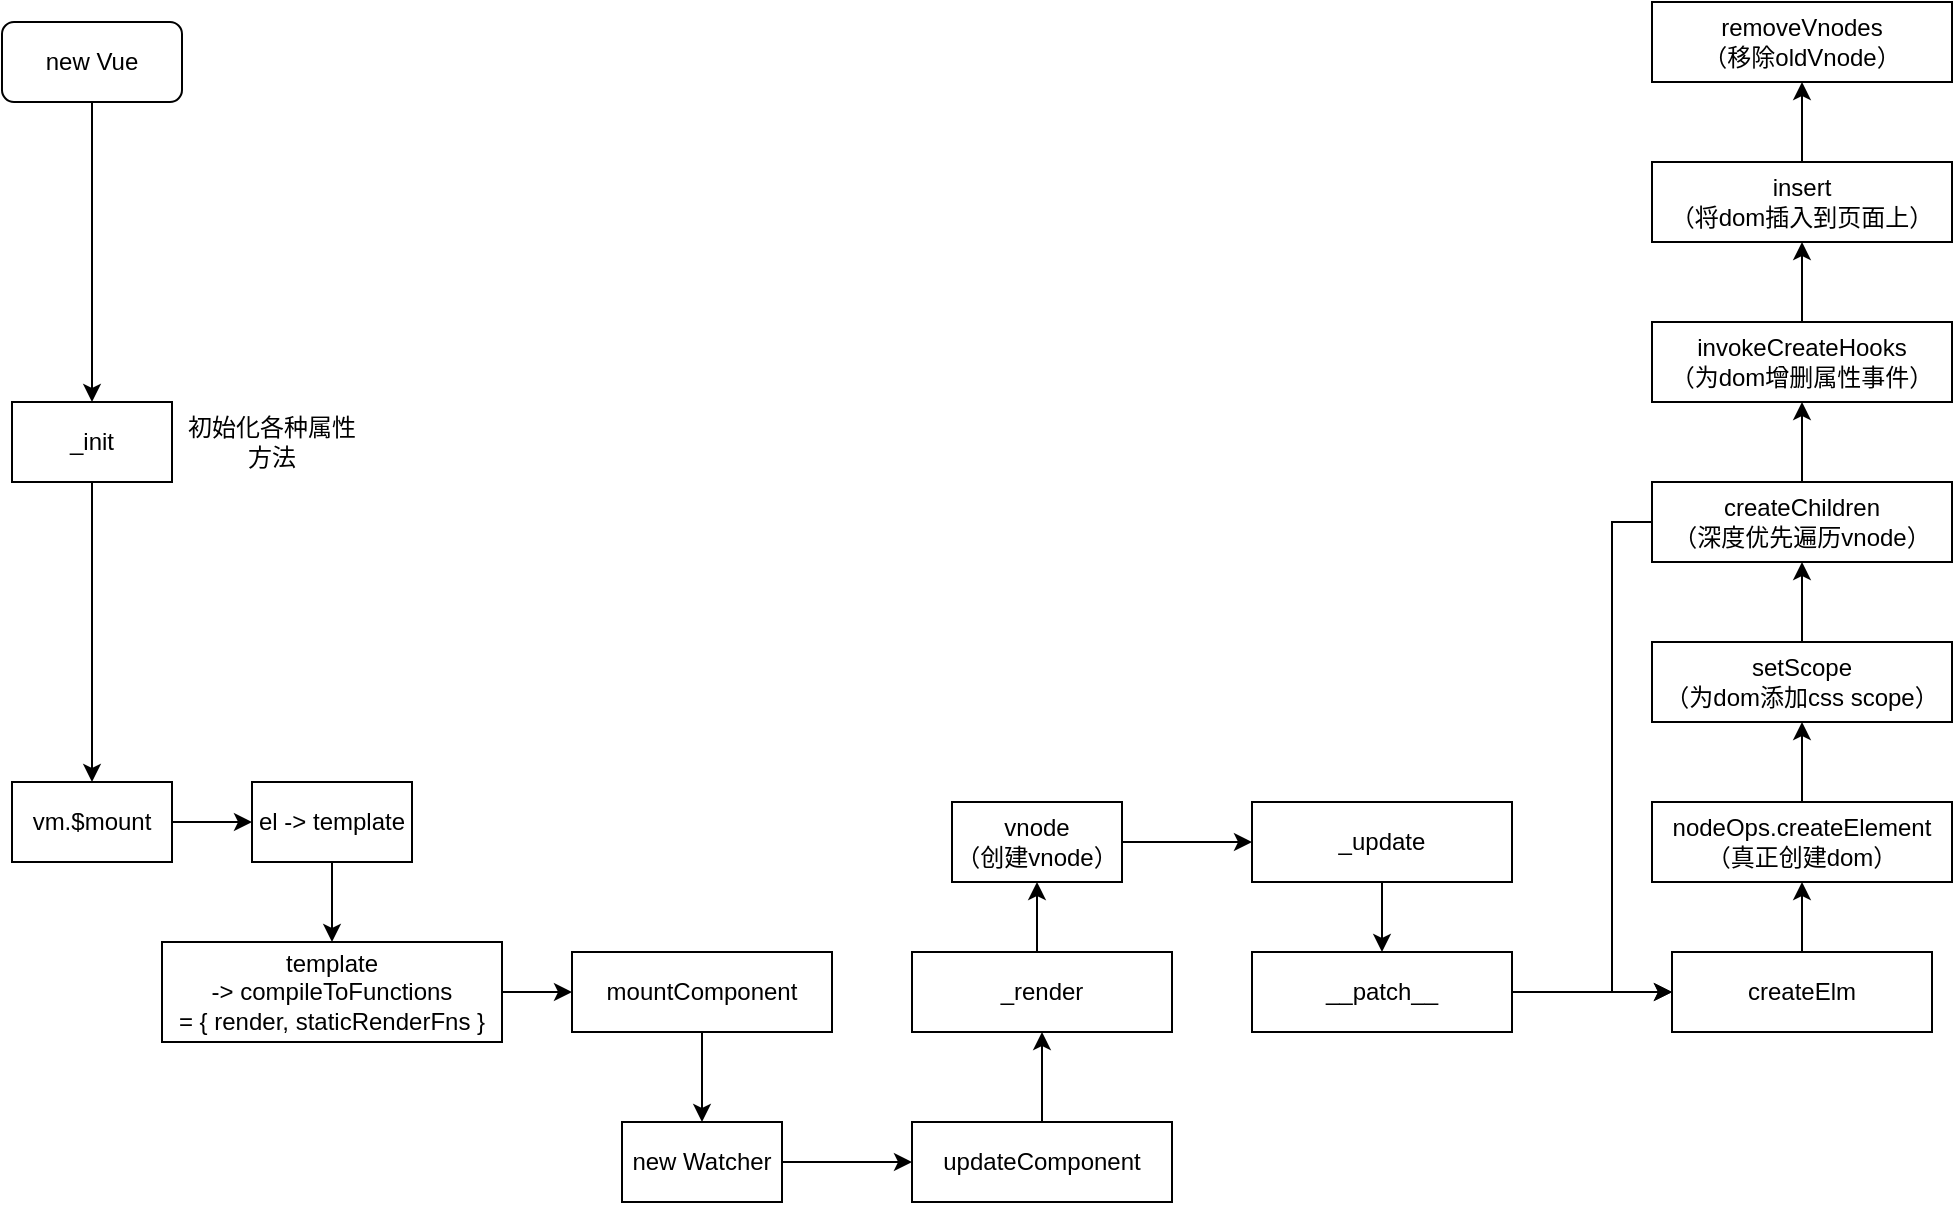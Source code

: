 <mxfile version="13.4.1" type="onedrive"><diagram id="X9hq3zjGwGbkv4s9o7Xa" name="第 1 页"><mxGraphModel dx="1426" dy="914" grid="1" gridSize="10" guides="1" tooltips="1" connect="1" arrows="1" fold="1" page="1" pageScale="1" pageWidth="827" pageHeight="1169" math="0" shadow="0"><root><mxCell id="0"/><mxCell id="1" parent="0"/><mxCell id="Pi9QgIuPsIHjgM3DhhmY-3" style="edgeStyle=orthogonalEdgeStyle;rounded=0;orthogonalLoop=1;jettySize=auto;html=1;exitX=0.5;exitY=1;exitDx=0;exitDy=0;entryX=0.5;entryY=0;entryDx=0;entryDy=0;" parent="1" source="Pi9QgIuPsIHjgM3DhhmY-1" target="Pi9QgIuPsIHjgM3DhhmY-2" edge="1"><mxGeometry relative="1" as="geometry"/></mxCell><mxCell id="Pi9QgIuPsIHjgM3DhhmY-1" value="new Vue" style="rounded=1;whiteSpace=wrap;html=1;" parent="1" vertex="1"><mxGeometry x="355" y="10" width="90" height="40" as="geometry"/></mxCell><mxCell id="Pi9QgIuPsIHjgM3DhhmY-7" style="edgeStyle=orthogonalEdgeStyle;rounded=0;orthogonalLoop=1;jettySize=auto;html=1;exitX=0.5;exitY=1;exitDx=0;exitDy=0;entryX=0.5;entryY=0;entryDx=0;entryDy=0;fontSize=10;" parent="1" source="Pi9QgIuPsIHjgM3DhhmY-2" target="Pi9QgIuPsIHjgM3DhhmY-5" edge="1"><mxGeometry relative="1" as="geometry"/></mxCell><mxCell id="Pi9QgIuPsIHjgM3DhhmY-2" value="_init" style="rounded=0;whiteSpace=wrap;html=1;" parent="1" vertex="1"><mxGeometry x="360" y="200" width="80" height="40" as="geometry"/></mxCell><mxCell id="Pi9QgIuPsIHjgM3DhhmY-4" value="&lt;font style=&quot;font-size: 12px&quot;&gt;初始化各种属性方法&lt;/font&gt;" style="text;html=1;strokeColor=none;fillColor=none;align=center;verticalAlign=middle;whiteSpace=wrap;rounded=0;fontSize=10;" parent="1" vertex="1"><mxGeometry x="445" y="210" width="90" height="20" as="geometry"/></mxCell><mxCell id="Pi9QgIuPsIHjgM3DhhmY-10" value="" style="edgeStyle=orthogonalEdgeStyle;rounded=0;orthogonalLoop=1;jettySize=auto;html=1;fontSize=10;" parent="1" source="Pi9QgIuPsIHjgM3DhhmY-5" target="Pi9QgIuPsIHjgM3DhhmY-6" edge="1"><mxGeometry relative="1" as="geometry"/></mxCell><mxCell id="Pi9QgIuPsIHjgM3DhhmY-5" value="vm.$mount" style="rounded=0;whiteSpace=wrap;html=1;" parent="1" vertex="1"><mxGeometry x="360" y="390" width="80" height="40" as="geometry"/></mxCell><mxCell id="Pi9QgIuPsIHjgM3DhhmY-11" value="" style="edgeStyle=orthogonalEdgeStyle;rounded=0;orthogonalLoop=1;jettySize=auto;html=1;fontSize=10;" parent="1" source="Pi9QgIuPsIHjgM3DhhmY-6" target="Pi9QgIuPsIHjgM3DhhmY-8" edge="1"><mxGeometry relative="1" as="geometry"/></mxCell><mxCell id="Pi9QgIuPsIHjgM3DhhmY-6" value="el -&amp;gt; template" style="rounded=0;whiteSpace=wrap;html=1;" parent="1" vertex="1"><mxGeometry x="480" y="390" width="80" height="40" as="geometry"/></mxCell><mxCell id="Pi9QgIuPsIHjgM3DhhmY-12" value="" style="edgeStyle=orthogonalEdgeStyle;rounded=0;orthogonalLoop=1;jettySize=auto;html=1;fontSize=10;" parent="1" source="Pi9QgIuPsIHjgM3DhhmY-8" target="Pi9QgIuPsIHjgM3DhhmY-9" edge="1"><mxGeometry relative="1" as="geometry"/></mxCell><mxCell id="Pi9QgIuPsIHjgM3DhhmY-8" value="template&lt;br&gt;-&amp;gt; compileToFunctions&lt;br&gt;= { render,&amp;nbsp;staticRenderFns }" style="rounded=0;whiteSpace=wrap;html=1;" parent="1" vertex="1"><mxGeometry x="435" y="470" width="170" height="50" as="geometry"/></mxCell><mxCell id="Pi9QgIuPsIHjgM3DhhmY-14" value="" style="edgeStyle=orthogonalEdgeStyle;rounded=0;orthogonalLoop=1;jettySize=auto;html=1;fontSize=10;" parent="1" source="Pi9QgIuPsIHjgM3DhhmY-9" target="Pi9QgIuPsIHjgM3DhhmY-13" edge="1"><mxGeometry relative="1" as="geometry"/></mxCell><mxCell id="Pi9QgIuPsIHjgM3DhhmY-9" value="mountComponent" style="rounded=0;whiteSpace=wrap;html=1;" parent="1" vertex="1"><mxGeometry x="640" y="475" width="130" height="40" as="geometry"/></mxCell><mxCell id="mkaSd1rsV8xLGRa7RHZH-4" value="" style="edgeStyle=orthogonalEdgeStyle;rounded=0;orthogonalLoop=1;jettySize=auto;html=1;fontSize=10;" parent="1" source="Pi9QgIuPsIHjgM3DhhmY-13" target="mkaSd1rsV8xLGRa7RHZH-1" edge="1"><mxGeometry relative="1" as="geometry"/></mxCell><mxCell id="Pi9QgIuPsIHjgM3DhhmY-13" value="new Watcher" style="rounded=0;whiteSpace=wrap;html=1;" parent="1" vertex="1"><mxGeometry x="665" y="560" width="80" height="40" as="geometry"/></mxCell><mxCell id="mkaSd1rsV8xLGRa7RHZH-6" value="" style="edgeStyle=orthogonalEdgeStyle;rounded=0;orthogonalLoop=1;jettySize=auto;html=1;fontSize=10;" parent="1" source="mkaSd1rsV8xLGRa7RHZH-1" target="mkaSd1rsV8xLGRa7RHZH-5" edge="1"><mxGeometry relative="1" as="geometry"><Array as="points"><mxPoint x="875" y="540"/><mxPoint x="875" y="540"/></Array></mxGeometry></mxCell><mxCell id="mkaSd1rsV8xLGRa7RHZH-1" value="updateComponent" style="rounded=0;whiteSpace=wrap;html=1;" parent="1" vertex="1"><mxGeometry x="810" y="560" width="130" height="40" as="geometry"/></mxCell><mxCell id="mkaSd1rsV8xLGRa7RHZH-10" style="edgeStyle=orthogonalEdgeStyle;rounded=0;orthogonalLoop=1;jettySize=auto;html=1;exitX=0.5;exitY=0;exitDx=0;exitDy=0;entryX=0.5;entryY=1;entryDx=0;entryDy=0;fontSize=10;" parent="1" source="mkaSd1rsV8xLGRa7RHZH-5" target="mkaSd1rsV8xLGRa7RHZH-7" edge="1"><mxGeometry relative="1" as="geometry"/></mxCell><mxCell id="mkaSd1rsV8xLGRa7RHZH-5" value="_render" style="rounded=0;whiteSpace=wrap;html=1;" parent="1" vertex="1"><mxGeometry x="810" y="475" width="130" height="40" as="geometry"/></mxCell><mxCell id="mkaSd1rsV8xLGRa7RHZH-12" style="edgeStyle=orthogonalEdgeStyle;rounded=0;orthogonalLoop=1;jettySize=auto;html=1;exitX=1;exitY=0.5;exitDx=0;exitDy=0;entryX=0;entryY=0.5;entryDx=0;entryDy=0;fontSize=10;" parent="1" source="mkaSd1rsV8xLGRa7RHZH-7" target="mkaSd1rsV8xLGRa7RHZH-11" edge="1"><mxGeometry relative="1" as="geometry"/></mxCell><mxCell id="mkaSd1rsV8xLGRa7RHZH-7" value="vnode&lt;br&gt;（创建vnode）" style="rounded=0;whiteSpace=wrap;html=1;" parent="1" vertex="1"><mxGeometry x="830" y="400" width="85" height="40" as="geometry"/></mxCell><mxCell id="mkaSd1rsV8xLGRa7RHZH-16" style="edgeStyle=orthogonalEdgeStyle;rounded=0;orthogonalLoop=1;jettySize=auto;html=1;exitX=0.5;exitY=1;exitDx=0;exitDy=0;entryX=0.5;entryY=0;entryDx=0;entryDy=0;fontSize=10;" parent="1" source="mkaSd1rsV8xLGRa7RHZH-11" target="mkaSd1rsV8xLGRa7RHZH-13" edge="1"><mxGeometry relative="1" as="geometry"/></mxCell><mxCell id="mkaSd1rsV8xLGRa7RHZH-11" value="_update" style="rounded=0;whiteSpace=wrap;html=1;" parent="1" vertex="1"><mxGeometry x="980" y="400" width="130" height="40" as="geometry"/></mxCell><mxCell id="mkaSd1rsV8xLGRa7RHZH-18" value="" style="edgeStyle=orthogonalEdgeStyle;rounded=0;orthogonalLoop=1;jettySize=auto;html=1;fontSize=10;" parent="1" source="mkaSd1rsV8xLGRa7RHZH-13" target="mkaSd1rsV8xLGRa7RHZH-17" edge="1"><mxGeometry relative="1" as="geometry"/></mxCell><mxCell id="mkaSd1rsV8xLGRa7RHZH-13" value="__patch__" style="rounded=0;whiteSpace=wrap;html=1;" parent="1" vertex="1"><mxGeometry x="980" y="475" width="130" height="40" as="geometry"/></mxCell><mxCell id="mkaSd1rsV8xLGRa7RHZH-20" value="" style="edgeStyle=orthogonalEdgeStyle;rounded=0;orthogonalLoop=1;jettySize=auto;html=1;fontSize=10;" parent="1" source="mkaSd1rsV8xLGRa7RHZH-17" target="mkaSd1rsV8xLGRa7RHZH-19" edge="1"><mxGeometry relative="1" as="geometry"/></mxCell><mxCell id="mkaSd1rsV8xLGRa7RHZH-17" value="createElm" style="rounded=0;whiteSpace=wrap;html=1;" parent="1" vertex="1"><mxGeometry x="1190" y="475" width="130" height="40" as="geometry"/></mxCell><mxCell id="mkaSd1rsV8xLGRa7RHZH-22" style="edgeStyle=orthogonalEdgeStyle;rounded=0;orthogonalLoop=1;jettySize=auto;html=1;exitX=0.5;exitY=0;exitDx=0;exitDy=0;entryX=0.5;entryY=1;entryDx=0;entryDy=0;fontSize=10;" parent="1" source="mkaSd1rsV8xLGRa7RHZH-19" target="mkaSd1rsV8xLGRa7RHZH-21" edge="1"><mxGeometry relative="1" as="geometry"/></mxCell><mxCell id="mkaSd1rsV8xLGRa7RHZH-19" value="nodeOps.createElement&lt;br&gt;（真正创建dom）" style="rounded=0;whiteSpace=wrap;html=1;" parent="1" vertex="1"><mxGeometry x="1180" y="400" width="150" height="40" as="geometry"/></mxCell><mxCell id="mkaSd1rsV8xLGRa7RHZH-25" style="edgeStyle=orthogonalEdgeStyle;rounded=0;orthogonalLoop=1;jettySize=auto;html=1;exitX=0.5;exitY=0;exitDx=0;exitDy=0;entryX=0.5;entryY=1;entryDx=0;entryDy=0;fontSize=10;" parent="1" source="mkaSd1rsV8xLGRa7RHZH-21" target="mkaSd1rsV8xLGRa7RHZH-23" edge="1"><mxGeometry relative="1" as="geometry"/></mxCell><mxCell id="mkaSd1rsV8xLGRa7RHZH-21" value="setScope&lt;br&gt;（为dom添加css scope）" style="rounded=0;whiteSpace=wrap;html=1;" parent="1" vertex="1"><mxGeometry x="1180" y="320" width="150" height="40" as="geometry"/></mxCell><mxCell id="mkaSd1rsV8xLGRa7RHZH-24" style="edgeStyle=orthogonalEdgeStyle;rounded=0;orthogonalLoop=1;jettySize=auto;html=1;exitX=0;exitY=0.5;exitDx=0;exitDy=0;entryX=0;entryY=0.5;entryDx=0;entryDy=0;fontSize=10;" parent="1" source="mkaSd1rsV8xLGRa7RHZH-23" target="mkaSd1rsV8xLGRa7RHZH-17" edge="1"><mxGeometry relative="1" as="geometry"/></mxCell><mxCell id="mkaSd1rsV8xLGRa7RHZH-27" style="edgeStyle=orthogonalEdgeStyle;rounded=0;orthogonalLoop=1;jettySize=auto;html=1;exitX=0.5;exitY=0;exitDx=0;exitDy=0;entryX=0.5;entryY=1;entryDx=0;entryDy=0;fontSize=10;" parent="1" source="mkaSd1rsV8xLGRa7RHZH-23" target="mkaSd1rsV8xLGRa7RHZH-26" edge="1"><mxGeometry relative="1" as="geometry"/></mxCell><mxCell id="mkaSd1rsV8xLGRa7RHZH-23" value="createChildren&lt;br&gt;（深度优先遍历vnode）" style="rounded=0;whiteSpace=wrap;html=1;" parent="1" vertex="1"><mxGeometry x="1180" y="240" width="150" height="40" as="geometry"/></mxCell><mxCell id="mkaSd1rsV8xLGRa7RHZH-29" style="edgeStyle=orthogonalEdgeStyle;rounded=0;orthogonalLoop=1;jettySize=auto;html=1;exitX=0.5;exitY=0;exitDx=0;exitDy=0;entryX=0.5;entryY=1;entryDx=0;entryDy=0;fontSize=10;" parent="1" source="mkaSd1rsV8xLGRa7RHZH-26" target="mkaSd1rsV8xLGRa7RHZH-28" edge="1"><mxGeometry relative="1" as="geometry"/></mxCell><mxCell id="mkaSd1rsV8xLGRa7RHZH-26" value="invokeCreateHooks&lt;br&gt;（为dom增删属性事件）" style="rounded=0;whiteSpace=wrap;html=1;" parent="1" vertex="1"><mxGeometry x="1180" y="160" width="150" height="40" as="geometry"/></mxCell><mxCell id="mkaSd1rsV8xLGRa7RHZH-31" style="edgeStyle=orthogonalEdgeStyle;rounded=0;orthogonalLoop=1;jettySize=auto;html=1;exitX=0.5;exitY=0;exitDx=0;exitDy=0;entryX=0.5;entryY=1;entryDx=0;entryDy=0;fontSize=10;" parent="1" source="mkaSd1rsV8xLGRa7RHZH-28" target="mkaSd1rsV8xLGRa7RHZH-30" edge="1"><mxGeometry relative="1" as="geometry"/></mxCell><mxCell id="mkaSd1rsV8xLGRa7RHZH-28" value="insert&lt;br&gt;（将dom插入到页面上）" style="rounded=0;whiteSpace=wrap;html=1;" parent="1" vertex="1"><mxGeometry x="1180" y="80" width="150" height="40" as="geometry"/></mxCell><mxCell id="mkaSd1rsV8xLGRa7RHZH-30" value="removeVnodes&lt;br&gt;（移除oldVnode）" style="rounded=0;whiteSpace=wrap;html=1;" parent="1" vertex="1"><mxGeometry x="1180" width="150" height="40" as="geometry"/></mxCell></root></mxGraphModel></diagram></mxfile>